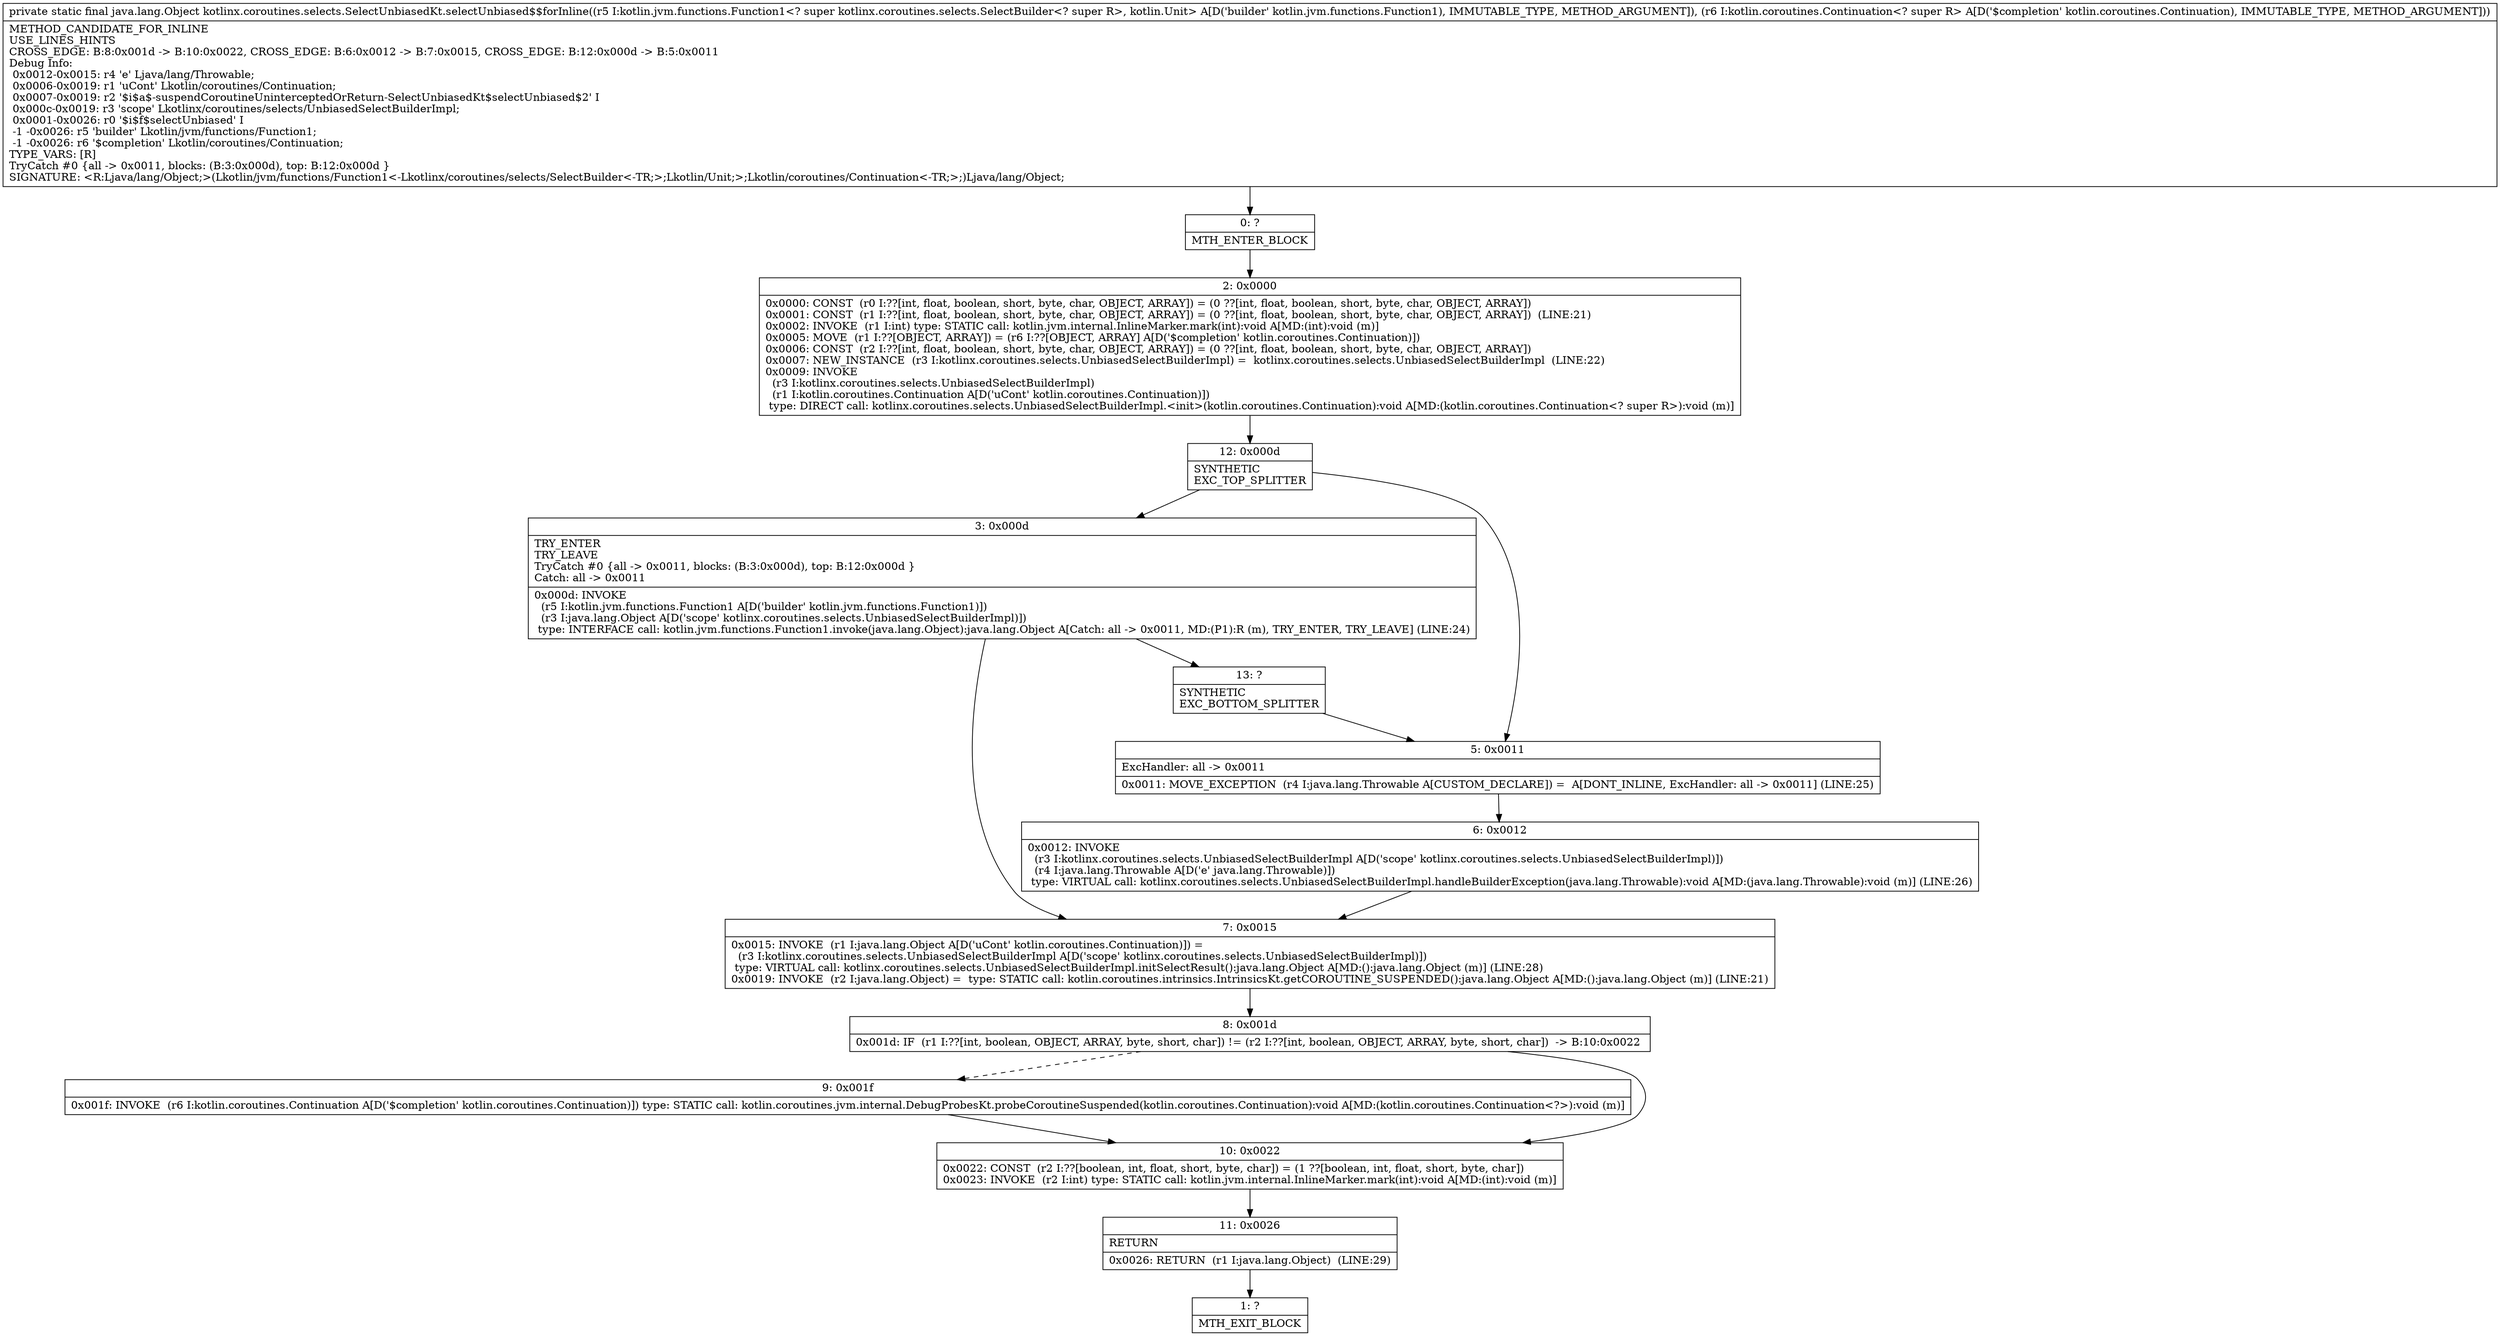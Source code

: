 digraph "CFG forkotlinx.coroutines.selects.SelectUnbiasedKt.selectUnbiased$$forInline(Lkotlin\/jvm\/functions\/Function1;Lkotlin\/coroutines\/Continuation;)Ljava\/lang\/Object;" {
Node_0 [shape=record,label="{0\:\ ?|MTH_ENTER_BLOCK\l}"];
Node_2 [shape=record,label="{2\:\ 0x0000|0x0000: CONST  (r0 I:??[int, float, boolean, short, byte, char, OBJECT, ARRAY]) = (0 ??[int, float, boolean, short, byte, char, OBJECT, ARRAY]) \l0x0001: CONST  (r1 I:??[int, float, boolean, short, byte, char, OBJECT, ARRAY]) = (0 ??[int, float, boolean, short, byte, char, OBJECT, ARRAY])  (LINE:21)\l0x0002: INVOKE  (r1 I:int) type: STATIC call: kotlin.jvm.internal.InlineMarker.mark(int):void A[MD:(int):void (m)]\l0x0005: MOVE  (r1 I:??[OBJECT, ARRAY]) = (r6 I:??[OBJECT, ARRAY] A[D('$completion' kotlin.coroutines.Continuation)]) \l0x0006: CONST  (r2 I:??[int, float, boolean, short, byte, char, OBJECT, ARRAY]) = (0 ??[int, float, boolean, short, byte, char, OBJECT, ARRAY]) \l0x0007: NEW_INSTANCE  (r3 I:kotlinx.coroutines.selects.UnbiasedSelectBuilderImpl) =  kotlinx.coroutines.selects.UnbiasedSelectBuilderImpl  (LINE:22)\l0x0009: INVOKE  \l  (r3 I:kotlinx.coroutines.selects.UnbiasedSelectBuilderImpl)\l  (r1 I:kotlin.coroutines.Continuation A[D('uCont' kotlin.coroutines.Continuation)])\l type: DIRECT call: kotlinx.coroutines.selects.UnbiasedSelectBuilderImpl.\<init\>(kotlin.coroutines.Continuation):void A[MD:(kotlin.coroutines.Continuation\<? super R\>):void (m)]\l}"];
Node_12 [shape=record,label="{12\:\ 0x000d|SYNTHETIC\lEXC_TOP_SPLITTER\l}"];
Node_3 [shape=record,label="{3\:\ 0x000d|TRY_ENTER\lTRY_LEAVE\lTryCatch #0 \{all \-\> 0x0011, blocks: (B:3:0x000d), top: B:12:0x000d \}\lCatch: all \-\> 0x0011\l|0x000d: INVOKE  \l  (r5 I:kotlin.jvm.functions.Function1 A[D('builder' kotlin.jvm.functions.Function1)])\l  (r3 I:java.lang.Object A[D('scope' kotlinx.coroutines.selects.UnbiasedSelectBuilderImpl)])\l type: INTERFACE call: kotlin.jvm.functions.Function1.invoke(java.lang.Object):java.lang.Object A[Catch: all \-\> 0x0011, MD:(P1):R (m), TRY_ENTER, TRY_LEAVE] (LINE:24)\l}"];
Node_7 [shape=record,label="{7\:\ 0x0015|0x0015: INVOKE  (r1 I:java.lang.Object A[D('uCont' kotlin.coroutines.Continuation)]) = \l  (r3 I:kotlinx.coroutines.selects.UnbiasedSelectBuilderImpl A[D('scope' kotlinx.coroutines.selects.UnbiasedSelectBuilderImpl)])\l type: VIRTUAL call: kotlinx.coroutines.selects.UnbiasedSelectBuilderImpl.initSelectResult():java.lang.Object A[MD:():java.lang.Object (m)] (LINE:28)\l0x0019: INVOKE  (r2 I:java.lang.Object) =  type: STATIC call: kotlin.coroutines.intrinsics.IntrinsicsKt.getCOROUTINE_SUSPENDED():java.lang.Object A[MD:():java.lang.Object (m)] (LINE:21)\l}"];
Node_8 [shape=record,label="{8\:\ 0x001d|0x001d: IF  (r1 I:??[int, boolean, OBJECT, ARRAY, byte, short, char]) != (r2 I:??[int, boolean, OBJECT, ARRAY, byte, short, char])  \-\> B:10:0x0022 \l}"];
Node_9 [shape=record,label="{9\:\ 0x001f|0x001f: INVOKE  (r6 I:kotlin.coroutines.Continuation A[D('$completion' kotlin.coroutines.Continuation)]) type: STATIC call: kotlin.coroutines.jvm.internal.DebugProbesKt.probeCoroutineSuspended(kotlin.coroutines.Continuation):void A[MD:(kotlin.coroutines.Continuation\<?\>):void (m)]\l}"];
Node_10 [shape=record,label="{10\:\ 0x0022|0x0022: CONST  (r2 I:??[boolean, int, float, short, byte, char]) = (1 ??[boolean, int, float, short, byte, char]) \l0x0023: INVOKE  (r2 I:int) type: STATIC call: kotlin.jvm.internal.InlineMarker.mark(int):void A[MD:(int):void (m)]\l}"];
Node_11 [shape=record,label="{11\:\ 0x0026|RETURN\l|0x0026: RETURN  (r1 I:java.lang.Object)  (LINE:29)\l}"];
Node_1 [shape=record,label="{1\:\ ?|MTH_EXIT_BLOCK\l}"];
Node_13 [shape=record,label="{13\:\ ?|SYNTHETIC\lEXC_BOTTOM_SPLITTER\l}"];
Node_5 [shape=record,label="{5\:\ 0x0011|ExcHandler: all \-\> 0x0011\l|0x0011: MOVE_EXCEPTION  (r4 I:java.lang.Throwable A[CUSTOM_DECLARE]) =  A[DONT_INLINE, ExcHandler: all \-\> 0x0011] (LINE:25)\l}"];
Node_6 [shape=record,label="{6\:\ 0x0012|0x0012: INVOKE  \l  (r3 I:kotlinx.coroutines.selects.UnbiasedSelectBuilderImpl A[D('scope' kotlinx.coroutines.selects.UnbiasedSelectBuilderImpl)])\l  (r4 I:java.lang.Throwable A[D('e' java.lang.Throwable)])\l type: VIRTUAL call: kotlinx.coroutines.selects.UnbiasedSelectBuilderImpl.handleBuilderException(java.lang.Throwable):void A[MD:(java.lang.Throwable):void (m)] (LINE:26)\l}"];
MethodNode[shape=record,label="{private static final java.lang.Object kotlinx.coroutines.selects.SelectUnbiasedKt.selectUnbiased$$forInline((r5 I:kotlin.jvm.functions.Function1\<? super kotlinx.coroutines.selects.SelectBuilder\<? super R\>, kotlin.Unit\> A[D('builder' kotlin.jvm.functions.Function1), IMMUTABLE_TYPE, METHOD_ARGUMENT]), (r6 I:kotlin.coroutines.Continuation\<? super R\> A[D('$completion' kotlin.coroutines.Continuation), IMMUTABLE_TYPE, METHOD_ARGUMENT]))  | METHOD_CANDIDATE_FOR_INLINE\lUSE_LINES_HINTS\lCROSS_EDGE: B:8:0x001d \-\> B:10:0x0022, CROSS_EDGE: B:6:0x0012 \-\> B:7:0x0015, CROSS_EDGE: B:12:0x000d \-\> B:5:0x0011\lDebug Info:\l  0x0012\-0x0015: r4 'e' Ljava\/lang\/Throwable;\l  0x0006\-0x0019: r1 'uCont' Lkotlin\/coroutines\/Continuation;\l  0x0007\-0x0019: r2 '$i$a$\-suspendCoroutineUninterceptedOrReturn\-SelectUnbiasedKt$selectUnbiased$2' I\l  0x000c\-0x0019: r3 'scope' Lkotlinx\/coroutines\/selects\/UnbiasedSelectBuilderImpl;\l  0x0001\-0x0026: r0 '$i$f$selectUnbiased' I\l  \-1 \-0x0026: r5 'builder' Lkotlin\/jvm\/functions\/Function1;\l  \-1 \-0x0026: r6 '$completion' Lkotlin\/coroutines\/Continuation;\lTYPE_VARS: [R]\lTryCatch #0 \{all \-\> 0x0011, blocks: (B:3:0x000d), top: B:12:0x000d \}\lSIGNATURE: \<R:Ljava\/lang\/Object;\>(Lkotlin\/jvm\/functions\/Function1\<\-Lkotlinx\/coroutines\/selects\/SelectBuilder\<\-TR;\>;Lkotlin\/Unit;\>;Lkotlin\/coroutines\/Continuation\<\-TR;\>;)Ljava\/lang\/Object;\l}"];
MethodNode -> Node_0;Node_0 -> Node_2;
Node_2 -> Node_12;
Node_12 -> Node_3;
Node_12 -> Node_5;
Node_3 -> Node_7;
Node_3 -> Node_13;
Node_7 -> Node_8;
Node_8 -> Node_9[style=dashed];
Node_8 -> Node_10;
Node_9 -> Node_10;
Node_10 -> Node_11;
Node_11 -> Node_1;
Node_13 -> Node_5;
Node_5 -> Node_6;
Node_6 -> Node_7;
}

